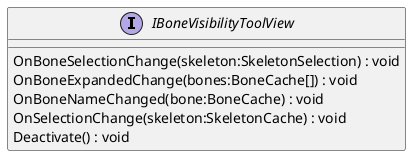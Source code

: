 @startuml
interface IBoneVisibilityToolView {
    OnBoneSelectionChange(skeleton:SkeletonSelection) : void
    OnBoneExpandedChange(bones:BoneCache[]) : void
    OnBoneNameChanged(bone:BoneCache) : void
    OnSelectionChange(skeleton:SkeletonCache) : void
    Deactivate() : void
}
@enduml
